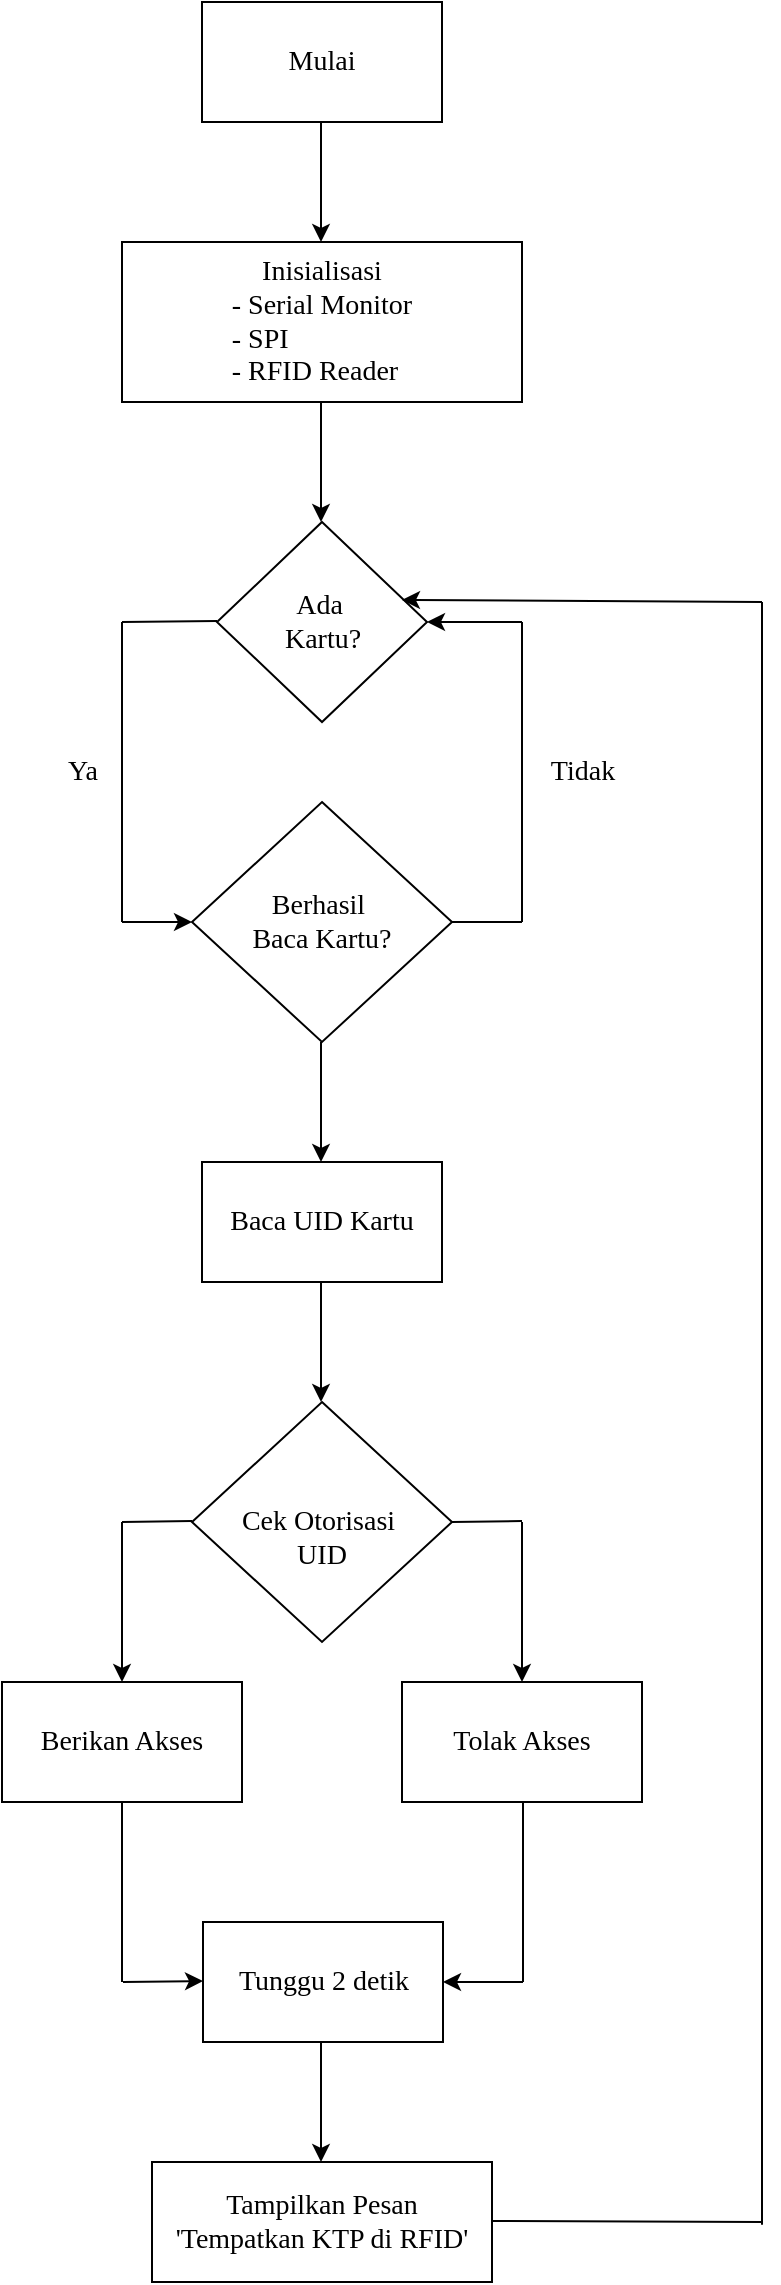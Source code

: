 <mxfile version="24.8.3">
  <diagram name="Halaman-1" id="SYbI_oboMPm8oTp09l0k">
    <mxGraphModel grid="1" page="1" gridSize="10" guides="1" tooltips="1" connect="1" arrows="1" fold="1" pageScale="1" pageWidth="827" pageHeight="1169" math="0" shadow="0">
      <root>
        <mxCell id="0" />
        <mxCell id="1" parent="0" />
        <mxCell id="AdiwOwaLlpLBguxUUwT2-1" value="&lt;font style=&quot;font-size: 14px;&quot; face=&quot;Comic Sans MS&quot;&gt;Mulai&lt;/font&gt;" style="rounded=0;whiteSpace=wrap;html=1;" vertex="1" parent="1">
          <mxGeometry x="280" y="40" width="120" height="60" as="geometry" />
        </mxCell>
        <mxCell id="AdiwOwaLlpLBguxUUwT2-2" value="" style="endArrow=classic;html=1;rounded=0;exitX=0.5;exitY=1;exitDx=0;exitDy=0;" edge="1" parent="1">
          <mxGeometry width="50" height="50" relative="1" as="geometry">
            <mxPoint x="339.5" y="100" as="sourcePoint" />
            <mxPoint x="339.5" y="160" as="targetPoint" />
          </mxGeometry>
        </mxCell>
        <mxCell id="AdiwOwaLlpLBguxUUwT2-3" value="&lt;div&gt;&lt;font style=&quot;font-size: 14px;&quot; face=&quot;Comic Sans MS&quot;&gt;&lt;br&gt;&lt;/font&gt;&lt;/div&gt;&lt;font style=&quot;&quot; face=&quot;Comic Sans MS&quot;&gt;&lt;div style=&quot;font-size: 14px;&quot;&gt;&lt;font style=&quot;&quot; face=&quot;Comic Sans MS&quot;&gt;&lt;br&gt;&lt;/font&gt;&lt;/div&gt;&lt;font style=&quot;font-size: 14px;&quot;&gt;Inisialisasi&lt;/font&gt;&lt;/font&gt;&lt;div style=&quot;text-align: left;&quot;&gt;&lt;span style=&quot;background-color: initial; font-family: &amp;quot;Comic Sans MS&amp;quot;; font-size: 14px;&quot;&gt;- Serial Monitor&lt;/span&gt;&lt;/div&gt;&lt;div style=&quot;text-align: left;&quot;&gt;&lt;span style=&quot;background-color: initial; font-family: &amp;quot;Comic Sans MS&amp;quot;; font-size: 14px;&quot;&gt;- SPI&lt;/span&gt;&lt;/div&gt;&lt;div&gt;&lt;div style=&quot;text-align: left;&quot;&gt;&lt;span style=&quot;background-color: initial; font-family: &amp;quot;Comic Sans MS&amp;quot;; font-size: 14px;&quot;&gt;- RFID Reader&amp;nbsp;&lt;/span&gt;&lt;/div&gt;&lt;div&gt;&lt;div&gt;&lt;div style=&quot;text-align: left;&quot;&gt;&lt;font size=&quot;3&quot;&gt;&lt;br&gt;&lt;/font&gt;&lt;/div&gt;&lt;/div&gt;&lt;div&gt;&lt;div&gt;&lt;br&gt;&lt;/div&gt;&lt;/div&gt;&lt;/div&gt;&lt;/div&gt;" style="rounded=0;whiteSpace=wrap;html=1;" vertex="1" parent="1">
          <mxGeometry x="240" y="160" width="200" height="80" as="geometry" />
        </mxCell>
        <mxCell id="AdiwOwaLlpLBguxUUwT2-4" value="" style="endArrow=classic;html=1;rounded=0;exitX=0.5;exitY=1;exitDx=0;exitDy=0;" edge="1" parent="1">
          <mxGeometry width="50" height="50" relative="1" as="geometry">
            <mxPoint x="339.5" y="240" as="sourcePoint" />
            <mxPoint x="339.5" y="300" as="targetPoint" />
          </mxGeometry>
        </mxCell>
        <mxCell id="AdiwOwaLlpLBguxUUwT2-5" value="&lt;font face=&quot;Comic Sans MS&quot;&gt;&lt;span style=&quot;font-size: 14px;&quot;&gt;Ada&amp;nbsp;&lt;/span&gt;&lt;/font&gt;&lt;div&gt;&lt;font face=&quot;Comic Sans MS&quot;&gt;&lt;span style=&quot;font-size: 14px;&quot;&gt;Kartu?&lt;/span&gt;&lt;/font&gt;&lt;/div&gt;" style="rhombus;whiteSpace=wrap;html=1;" vertex="1" parent="1">
          <mxGeometry x="287.5" y="300" width="105" height="100" as="geometry" />
        </mxCell>
        <mxCell id="AdiwOwaLlpLBguxUUwT2-8" value="" style="endArrow=none;html=1;rounded=0;" edge="1" parent="1">
          <mxGeometry width="50" height="50" relative="1" as="geometry">
            <mxPoint x="240" y="350" as="sourcePoint" />
            <mxPoint x="287.5" y="349.5" as="targetPoint" />
          </mxGeometry>
        </mxCell>
        <mxCell id="AdiwOwaLlpLBguxUUwT2-11" value="" style="endArrow=none;html=1;rounded=0;" edge="1" parent="1">
          <mxGeometry width="50" height="50" relative="1" as="geometry">
            <mxPoint x="405" y="500" as="sourcePoint" />
            <mxPoint x="440" y="500" as="targetPoint" />
          </mxGeometry>
        </mxCell>
        <mxCell id="AdiwOwaLlpLBguxUUwT2-12" value="" style="endArrow=classic;html=1;rounded=0;entryX=1;entryY=0.5;entryDx=0;entryDy=0;" edge="1" parent="1" target="AdiwOwaLlpLBguxUUwT2-5">
          <mxGeometry width="50" height="50" relative="1" as="geometry">
            <mxPoint x="440" y="350" as="sourcePoint" />
            <mxPoint x="440" y="410" as="targetPoint" />
          </mxGeometry>
        </mxCell>
        <mxCell id="AdiwOwaLlpLBguxUUwT2-13" value="&lt;font style=&quot;font-size: 14px;&quot; face=&quot;Comic Sans MS&quot;&gt;Ya&lt;/font&gt;" style="text;html=1;align=center;verticalAlign=middle;resizable=0;points=[];autosize=1;strokeColor=none;fillColor=none;" vertex="1" parent="1">
          <mxGeometry x="200" y="410" width="40" height="30" as="geometry" />
        </mxCell>
        <mxCell id="AdiwOwaLlpLBguxUUwT2-14" value="&lt;font style=&quot;font-size: 14px;&quot; face=&quot;Comic Sans MS&quot;&gt;Tidak&lt;/font&gt;" style="text;html=1;align=center;verticalAlign=middle;resizable=0;points=[];autosize=1;strokeColor=none;fillColor=none;" vertex="1" parent="1">
          <mxGeometry x="440" y="410" width="60" height="30" as="geometry" />
        </mxCell>
        <mxCell id="AdiwOwaLlpLBguxUUwT2-15" value="&lt;font style=&quot;font-size: 14px;&quot; face=&quot;Comic Sans MS&quot;&gt;&lt;span style=&quot;text-wrap-mode: nowrap;&quot;&gt;Berhasil&amp;nbsp;&lt;/span&gt;&lt;/font&gt;&lt;div&gt;&lt;font style=&quot;font-size: 14px;&quot; face=&quot;Comic Sans MS&quot;&gt;&lt;span style=&quot;text-wrap-mode: nowrap;&quot;&gt;Baca Kartu?&lt;/span&gt;&lt;/font&gt;&lt;/div&gt;" style="rhombus;whiteSpace=wrap;html=1;" vertex="1" parent="1">
          <mxGeometry x="275" y="440" width="130" height="120" as="geometry" />
        </mxCell>
        <mxCell id="AdiwOwaLlpLBguxUUwT2-16" value="" style="endArrow=none;html=1;rounded=0;" edge="1" parent="1">
          <mxGeometry width="50" height="50" relative="1" as="geometry">
            <mxPoint x="240" y="500" as="sourcePoint" />
            <mxPoint x="240" y="350" as="targetPoint" />
          </mxGeometry>
        </mxCell>
        <mxCell id="AdiwOwaLlpLBguxUUwT2-17" value="" style="endArrow=classic;html=1;rounded=0;entryX=0;entryY=0.5;entryDx=0;entryDy=0;" edge="1" parent="1" target="AdiwOwaLlpLBguxUUwT2-15">
          <mxGeometry width="50" height="50" relative="1" as="geometry">
            <mxPoint x="240" y="500" as="sourcePoint" />
            <mxPoint x="290" y="450" as="targetPoint" />
          </mxGeometry>
        </mxCell>
        <mxCell id="AdiwOwaLlpLBguxUUwT2-18" value="" style="endArrow=none;html=1;rounded=0;" edge="1" parent="1">
          <mxGeometry width="50" height="50" relative="1" as="geometry">
            <mxPoint x="440" y="500" as="sourcePoint" />
            <mxPoint x="440" y="350" as="targetPoint" />
          </mxGeometry>
        </mxCell>
        <mxCell id="AdiwOwaLlpLBguxUUwT2-19" value="" style="endArrow=classic;html=1;rounded=0;exitX=0.5;exitY=1;exitDx=0;exitDy=0;" edge="1" parent="1">
          <mxGeometry width="50" height="50" relative="1" as="geometry">
            <mxPoint x="339.5" y="560" as="sourcePoint" />
            <mxPoint x="339.5" y="620" as="targetPoint" />
          </mxGeometry>
        </mxCell>
        <mxCell id="AdiwOwaLlpLBguxUUwT2-20" value="&lt;font face=&quot;Comic Sans MS&quot;&gt;&lt;span style=&quot;font-size: 14px;&quot;&gt;Baca UID Kartu&lt;/span&gt;&lt;/font&gt;" style="rounded=0;whiteSpace=wrap;html=1;" vertex="1" parent="1">
          <mxGeometry x="280" y="620" width="120" height="60" as="geometry" />
        </mxCell>
        <mxCell id="AdiwOwaLlpLBguxUUwT2-21" value="" style="endArrow=classic;html=1;rounded=0;exitX=0.5;exitY=1;exitDx=0;exitDy=0;" edge="1" parent="1">
          <mxGeometry width="50" height="50" relative="1" as="geometry">
            <mxPoint x="339.5" y="680" as="sourcePoint" />
            <mxPoint x="339.5" y="740" as="targetPoint" />
          </mxGeometry>
        </mxCell>
        <mxCell id="AdiwOwaLlpLBguxUUwT2-22" value="&lt;div&gt;&lt;font face=&quot;Comic Sans MS&quot;&gt;&lt;span style=&quot;font-size: 14px; text-wrap-mode: nowrap;&quot;&gt;&lt;br&gt;&lt;/span&gt;&lt;/font&gt;&lt;/div&gt;&lt;font face=&quot;Comic Sans MS&quot;&gt;&lt;span style=&quot;font-size: 14px; text-wrap-mode: nowrap;&quot;&gt;Cek Otorisasi&amp;nbsp;&lt;/span&gt;&lt;/font&gt;&lt;div&gt;&lt;font face=&quot;Comic Sans MS&quot;&gt;&lt;span style=&quot;font-size: 14px; text-wrap-mode: nowrap;&quot;&gt;UID&lt;/span&gt;&lt;/font&gt;&lt;/div&gt;" style="rhombus;whiteSpace=wrap;html=1;" vertex="1" parent="1">
          <mxGeometry x="275" y="740" width="130" height="120" as="geometry" />
        </mxCell>
        <mxCell id="AdiwOwaLlpLBguxUUwT2-23" value="" style="endArrow=none;html=1;rounded=0;" edge="1" parent="1">
          <mxGeometry width="50" height="50" relative="1" as="geometry">
            <mxPoint x="240" y="800" as="sourcePoint" />
            <mxPoint x="275" y="799.5" as="targetPoint" />
          </mxGeometry>
        </mxCell>
        <mxCell id="AdiwOwaLlpLBguxUUwT2-25" value="" style="endArrow=classic;html=1;rounded=0;" edge="1" parent="1">
          <mxGeometry width="50" height="50" relative="1" as="geometry">
            <mxPoint x="440" y="800" as="sourcePoint" />
            <mxPoint x="440" y="880" as="targetPoint" />
          </mxGeometry>
        </mxCell>
        <mxCell id="AdiwOwaLlpLBguxUUwT2-30" value="" style="endArrow=none;html=1;rounded=0;" edge="1" parent="1">
          <mxGeometry width="50" height="50" relative="1" as="geometry">
            <mxPoint x="405" y="800" as="sourcePoint" />
            <mxPoint x="440" y="799.5" as="targetPoint" />
          </mxGeometry>
        </mxCell>
        <mxCell id="AdiwOwaLlpLBguxUUwT2-31" value="" style="endArrow=classic;html=1;rounded=0;" edge="1" parent="1">
          <mxGeometry width="50" height="50" relative="1" as="geometry">
            <mxPoint x="240" y="800" as="sourcePoint" />
            <mxPoint x="240" y="880" as="targetPoint" />
          </mxGeometry>
        </mxCell>
        <mxCell id="AdiwOwaLlpLBguxUUwT2-32" value="&lt;font face=&quot;Comic Sans MS&quot;&gt;&lt;span style=&quot;font-size: 14px;&quot;&gt;Berikan Akses&lt;/span&gt;&lt;/font&gt;" style="rounded=0;whiteSpace=wrap;html=1;" vertex="1" parent="1">
          <mxGeometry x="180" y="880" width="120" height="60" as="geometry" />
        </mxCell>
        <mxCell id="AdiwOwaLlpLBguxUUwT2-34" value="&lt;font face=&quot;Comic Sans MS&quot;&gt;&lt;span style=&quot;font-size: 14px;&quot;&gt;Tolak Akses&lt;/span&gt;&lt;/font&gt;" style="rounded=0;whiteSpace=wrap;html=1;" vertex="1" parent="1">
          <mxGeometry x="380" y="880" width="120" height="60" as="geometry" />
        </mxCell>
        <mxCell id="AdiwOwaLlpLBguxUUwT2-35" value="&lt;font face=&quot;Comic Sans MS&quot;&gt;&lt;span style=&quot;font-size: 14px;&quot;&gt;Tunggu 2 detik&lt;/span&gt;&lt;/font&gt;" style="rounded=0;whiteSpace=wrap;html=1;" vertex="1" parent="1">
          <mxGeometry x="280.5" y="1000" width="120" height="60" as="geometry" />
        </mxCell>
        <mxCell id="AdiwOwaLlpLBguxUUwT2-36" value="" style="endArrow=none;html=1;rounded=0;" edge="1" parent="1">
          <mxGeometry width="50" height="50" relative="1" as="geometry">
            <mxPoint x="240" y="1030" as="sourcePoint" />
            <mxPoint x="240" y="940" as="targetPoint" />
          </mxGeometry>
        </mxCell>
        <mxCell id="AdiwOwaLlpLBguxUUwT2-37" value="" style="endArrow=classic;html=1;rounded=0;entryX=0;entryY=1;entryDx=0;entryDy=0;" edge="1" parent="1">
          <mxGeometry width="50" height="50" relative="1" as="geometry">
            <mxPoint x="240.5" y="1030" as="sourcePoint" />
            <mxPoint x="280.5" y="1029.5" as="targetPoint" />
          </mxGeometry>
        </mxCell>
        <mxCell id="AdiwOwaLlpLBguxUUwT2-38" value="" style="endArrow=none;html=1;rounded=0;" edge="1" parent="1">
          <mxGeometry width="50" height="50" relative="1" as="geometry">
            <mxPoint x="440.5" y="1030" as="sourcePoint" />
            <mxPoint x="440.5" y="940" as="targetPoint" />
          </mxGeometry>
        </mxCell>
        <mxCell id="AdiwOwaLlpLBguxUUwT2-39" value="" style="endArrow=classic;html=1;rounded=0;" edge="1" parent="1">
          <mxGeometry width="50" height="50" relative="1" as="geometry">
            <mxPoint x="440.5" y="1030" as="sourcePoint" />
            <mxPoint x="400.5" y="1030" as="targetPoint" />
          </mxGeometry>
        </mxCell>
        <mxCell id="AdiwOwaLlpLBguxUUwT2-40" value="" style="endArrow=classic;html=1;rounded=0;exitX=0.5;exitY=1;exitDx=0;exitDy=0;" edge="1" parent="1">
          <mxGeometry width="50" height="50" relative="1" as="geometry">
            <mxPoint x="339.5" y="1060" as="sourcePoint" />
            <mxPoint x="339.5" y="1120" as="targetPoint" />
          </mxGeometry>
        </mxCell>
        <mxCell id="AdiwOwaLlpLBguxUUwT2-41" value="&lt;font face=&quot;Comic Sans MS&quot;&gt;&lt;span style=&quot;font-size: 14px;&quot;&gt;Tampilkan Pesan&lt;/span&gt;&lt;/font&gt;&lt;div&gt;&lt;font face=&quot;Comic Sans MS&quot;&gt;&lt;span style=&quot;font-size: 14px;&quot;&gt;&#39;Tempatkan KTP di RFID&#39;&lt;/span&gt;&lt;/font&gt;&lt;/div&gt;" style="rounded=0;whiteSpace=wrap;html=1;" vertex="1" parent="1">
          <mxGeometry x="255" y="1120" width="170" height="60" as="geometry" />
        </mxCell>
        <mxCell id="AdiwOwaLlpLBguxUUwT2-42" value="" style="endArrow=none;html=1;rounded=0;" edge="1" parent="1">
          <mxGeometry width="50" height="50" relative="1" as="geometry">
            <mxPoint x="425" y="1149.5" as="sourcePoint" />
            <mxPoint x="560" y="1150" as="targetPoint" />
          </mxGeometry>
        </mxCell>
        <mxCell id="AdiwOwaLlpLBguxUUwT2-43" value="" style="endArrow=none;html=1;rounded=0;" edge="1" parent="1">
          <mxGeometry width="50" height="50" relative="1" as="geometry">
            <mxPoint x="560" y="1151.333" as="sourcePoint" />
            <mxPoint x="560" y="340" as="targetPoint" />
          </mxGeometry>
        </mxCell>
        <mxCell id="AdiwOwaLlpLBguxUUwT2-44" value="" style="endArrow=classic;html=1;rounded=0;" edge="1" parent="1">
          <mxGeometry width="50" height="50" relative="1" as="geometry">
            <mxPoint x="560" y="340" as="sourcePoint" />
            <mxPoint x="380" y="339" as="targetPoint" />
          </mxGeometry>
        </mxCell>
      </root>
    </mxGraphModel>
  </diagram>
</mxfile>
